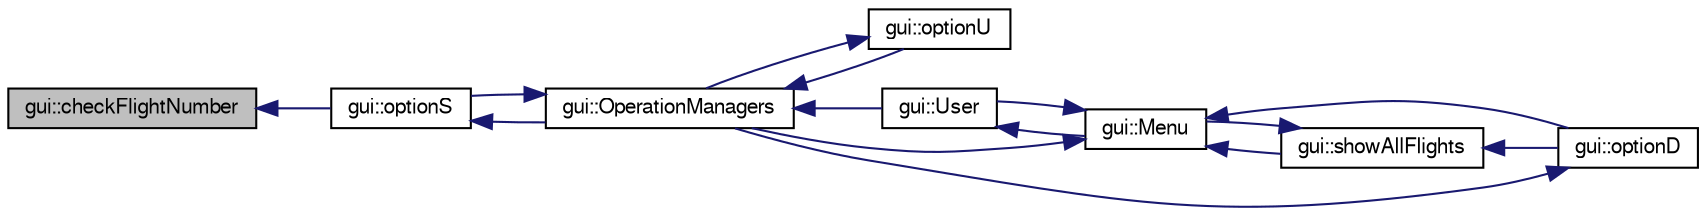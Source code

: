 digraph G
{
  edge [fontname="FreeSans",fontsize="10",labelfontname="FreeSans",labelfontsize="10"];
  node [fontname="FreeSans",fontsize="10",shape=record];
  rankdir=LR;
  Node1 [label="gui::checkFlightNumber",height=0.2,width=0.4,color="black", fillcolor="grey75", style="filled" fontcolor="black"];
  Node1 -> Node2 [dir=back,color="midnightblue",fontsize="10",style="solid"];
  Node2 [label="gui::optionS",height=0.2,width=0.4,color="black", fillcolor="white", style="filled",URL="$classgui.html#afa7a5fc9b6f835a69a0c8433711fad57",tooltip="function to create flight/schedule"];
  Node2 -> Node3 [dir=back,color="midnightblue",fontsize="10",style="solid"];
  Node3 [label="gui::OperationManagers",height=0.2,width=0.4,color="black", fillcolor="white", style="filled",URL="$classgui.html#afe37700bacd80503661c4f45b55019bd",tooltip="this asks the manager what he wants to do."];
  Node3 -> Node2 [dir=back,color="midnightblue",fontsize="10",style="solid"];
  Node3 -> Node4 [dir=back,color="midnightblue",fontsize="10",style="solid"];
  Node4 [label="gui::optionU",height=0.2,width=0.4,color="black", fillcolor="white", style="filled",URL="$classgui.html#ad6587b34a7c6f8c087af1665f5dd7b71",tooltip="!needs to be error checked"];
  Node4 -> Node3 [dir=back,color="midnightblue",fontsize="10",style="solid"];
  Node3 -> Node5 [dir=back,color="midnightblue",fontsize="10",style="solid"];
  Node5 [label="gui::User",height=0.2,width=0.4,color="black", fillcolor="white", style="filled",URL="$classgui.html#a3c2584790da727b2c2fabc178c449ea3",tooltip="asks what kind of user are you."];
  Node5 -> Node6 [dir=back,color="midnightblue",fontsize="10",style="solid"];
  Node6 [label="gui::Menu",height=0.2,width=0.4,color="black", fillcolor="white", style="filled",URL="$classgui.html#a57cd3dc1eca1d8cb7aabb9fa75d79702",tooltip="the main menu. asks what the user would like to do."];
  Node6 -> Node3 [dir=back,color="midnightblue",fontsize="10",style="solid"];
  Node6 -> Node7 [dir=back,color="midnightblue",fontsize="10",style="solid"];
  Node7 [label="gui::optionD",height=0.2,width=0.4,color="black", fillcolor="white", style="filled",URL="$classgui.html#a0534e0904bd2e2e3694e3da5396d1339",tooltip="shows the master list of flights/schedules. Was original a different function."];
  Node7 -> Node3 [dir=back,color="midnightblue",fontsize="10",style="solid"];
  Node6 -> Node8 [dir=back,color="midnightblue",fontsize="10",style="solid"];
  Node8 [label="gui::showAllFlights",height=0.2,width=0.4,color="black", fillcolor="white", style="filled",URL="$classgui.html#a5c6627bafacf8ced6dde1abc32e8dea8",tooltip="shows the master list of flights/schedules."];
  Node8 -> Node6 [dir=back,color="midnightblue",fontsize="10",style="solid"];
  Node8 -> Node7 [dir=back,color="midnightblue",fontsize="10",style="solid"];
  Node6 -> Node5 [dir=back,color="midnightblue",fontsize="10",style="solid"];
}
